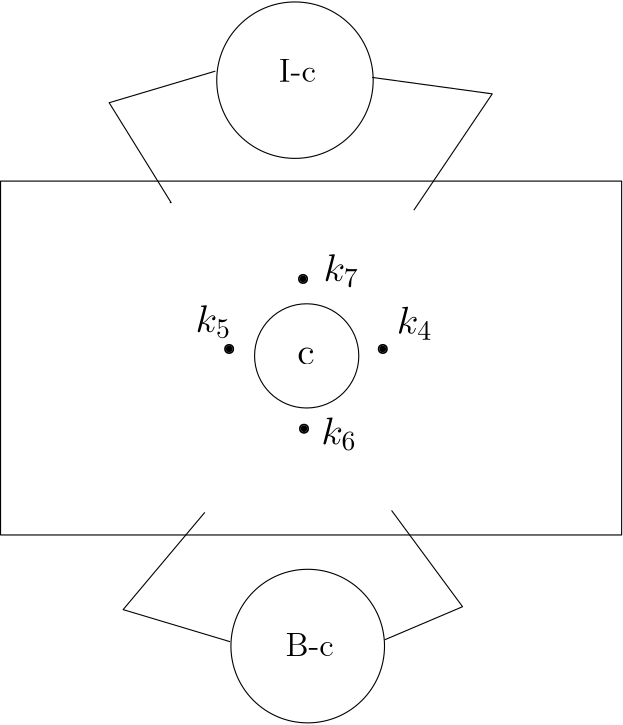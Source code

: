 <?xml version="1.0"?>
<!DOCTYPE ipe SYSTEM "ipe.dtd">
<ipe version="70010" creator="Ipe 7.0.10">
<info created="D:20081023115054" modified="D:20101013095753"/>
<ipestyle name="ipe6">
<symbol name="mark/circle(sx)" transformations="translations">
<path fill="sym-stroke">
0.6 0 0 0.6 0 0 e
0.4 0 0 0.4 0 0 e
</path>
</symbol>
<symbol name="mark/disk(sx)" transformations="translations">
<path fill="sym-stroke">
0.6 0 0 0.6 0 0 e
</path>
</symbol>
<symbol name="mark/fdisk(sfx)" transformations="translations">
<group>
<path fill="sym-stroke" fillrule="eofill">
0.6 0 0 0.6 0 0 e
0.4 0 0 0.4 0 0 e
</path>
<path fill="sym-fill">
0.4 0 0 0.4 0 0 e
</path>
</group>
</symbol>
<symbol name="mark/box(sx)" transformations="translations">
<path fill="sym-stroke" fillrule="eofill">
-0.6 -0.6 m
0.6 -0.6 l
0.6 0.6 l
-0.6 0.6 l
h
-0.4 -0.4 m
0.4 -0.4 l
0.4 0.4 l
-0.4 0.4 l
h
</path>
</symbol>
<symbol name="mark/square(sx)" transformations="translations">
<path fill="sym-stroke">
-0.6 -0.6 m
0.6 -0.6 l
0.6 0.6 l
-0.6 0.6 l
h
</path>
</symbol>
<symbol name="mark/fsquare(sfx)" transformations="translations">
<group>
<path fill="sym-stroke" fillrule="eofill">
-0.6 -0.6 m
0.6 -0.6 l
0.6 0.6 l
-0.6 0.6 l
0 -0.4 m
0.4 -0.4 l
0.4 0.4 l
-0.4 0.4 l
h
</path>
<path fill="sym-fill">
-0.4 -0.4 m
0.4 -0.4 l
0.4 0.4 l
-0.4 0.4 l
h
</path>
</group>
</symbol>
<symbol name="mark/cross(sx)" transformations="translations">
<group>
<path fill="sym-stroke">
-0.43 -0.57 m
0.57 0.43 l
0.43 0.57 l
-0.57 -0.43 l
h
</path>
<path fill="sym-stroke">
-0.43 0.57 m
0.57 -0.43 l
0.43 -0.57 l
-0.57 0.43 l
h
</path>
</group>
</symbol>
<pen name="heavier" value="0.8"/>
<pen name="fat" value="1.2"/>
<pen name="ultrafat" value="2"/>
<symbolsize name="large" value="5"/>
<symbolsize name="small" value="2"/>
<symbolsize name="tiny" value="1.1"/>
<arrowsize name="large" value="10"/>
<arrowsize name="small" value="5"/>
<arrowsize name="tiny" value="3"/>
<color name="red" value="1 0 0"/>
<color name="green" value="0 1 0"/>
<color name="blue" value="0 0 1"/>
<color name="yellow" value="1 1 0"/>
<color name="gray1" value="0.125"/>
<color name="gray2" value="0.25"/>
<color name="gray3" value="0.375"/>
<color name="gray4" value="0.5"/>
<color name="gray5" value="0.625"/>
<color name="gray6" value="0.75"/>
<color name="gray7" value="0.875"/>
<dashstyle name="dashed" value="[4] 0"/>
<dashstyle name="dotted" value="[1 3] 0"/>
<dashstyle name="dash dotted" value="[4 2 1 2] 0"/>
<dashstyle name="dash dot dotted" value="[4 2 1 2 1 2] 0"/>
<textsize name="large" value="\large"/>
<textsize name="Large" value="\Large"/>
<textsize name="LARGE" value="\LARGE"/>
<textsize name="huge" value="\huge"/>
<textsize name="Huge" value="\Huge"/>
<textsize name="small" value="\small"/>
<textsize name="footnote" value="\footnotesize"/>
<textsize name="tiny" value="\tiny"/>
<textstyle name="center" begin="\begin{center}" end="\end{center}"/>
<textstyle name="itemize" begin="\begin{itemize}" end="\end{itemize}"/>
<textstyle name="item" begin="\begin{itemize}\item{}" end="\end{itemize}"/>
</ipestyle>
<page>
<layer name="alpha"/>
<view layers="alpha" active="alpha"/>
<view layers="alpha" active="alpha"/>
<path layer="alpha" stroke="black">
160.956 94.1058 m
384.546 94.1058 l
384.546 221.5 l
160.956 221.5 l
h
</path>
<path stroke="black">
28.1601 0 0 28.1601 266.943 257.83 e
</path>
<path stroke="black">
27.6461 0 0 27.6461 271.534 54.1005 e
</path>
<path stroke="black">
18.7576 0 0 18.7576 271.162 158.572 e
</path>
<text matrix="1 0 0 1 -4.30923 0.538654" transformations="translations" pos="265.443 256.754" stroke="black" type="label" width="13.328" height="8.169" depth="0" valign="baseline" size="large">I-c</text>
<text matrix="1 0 0 1 -5.11721 0.269327" transformations="translations" pos="268.62 50.2213" stroke="black" type="label" width="17.394" height="8.169" depth="0" valign="baseline" size="large">B-c</text>
<path stroke="black">
243.589 55.6736 m
205.076 67.2277 l
234.486 102.24 l
</path>
<path stroke="black">
299.259 56.3738 m
327.269 68.2781 l
301.71 102.94 l
</path>
<use name="mark/fdisk(sfx)" pos="270.199 132.351" size="normal" stroke="black" fill="black"/>
<use name="mark/fdisk(sfx)" pos="298.559 161.061" size="normal" stroke="black" fill="black"/>
<use name="mark/fdisk(sfx)" pos="269.849 186.27" size="normal" stroke="black" fill="black"/>
<use name="mark/fdisk(sfx)" pos="243.239 161.061" size="normal" stroke="black" fill="black"/>
<text matrix="1 0 0 1 0 -2.42394" transformations="translations" pos="267.748 157.91" stroke="black" type="label" width="6.243" height="6.177" depth="0" valign="baseline" size="Large">c</text>
<path stroke="black">
238.285 261.092 m
200.051 249.713 l
222.354 213.755 l
221.899 213.755 l
</path>
<path stroke="black">
294.725 258.816 m
337.966 252.899 l
309.745 211.024 l
</path>
<text matrix="1 0 0 1 -2.1546 -4.57859" transformations="translations" pos="278.58 131.263" stroke="black" type="label" width="12.785" height="9.965" depth="2.15" valign="baseline" size="Large">$k_{6}$</text>
<text matrix="1 0 0 1 1.61598 -0.269308" transformations="translations" pos="302.012 166.814" stroke="black" type="label" width="12.785" height="9.965" depth="2.15" valign="baseline" size="Large">$k_{4}$</text>
<text matrix="1 0 0 1 2.15463 -4.30922" transformations="translations" pos="275.079 189.707" stroke="black" type="label" width="12.785" height="9.965" depth="2.15" valign="baseline" size="Large">$k_{7}$</text>
<text matrix="1 0 0 1 -5.38655 2.15463" transformations="translations" pos="236.565 164.929" stroke="black" type="label" width="12.785" height="9.965" depth="2.15" valign="baseline" size="Large">$k_{5}$</text>
</page>
</ipe>
